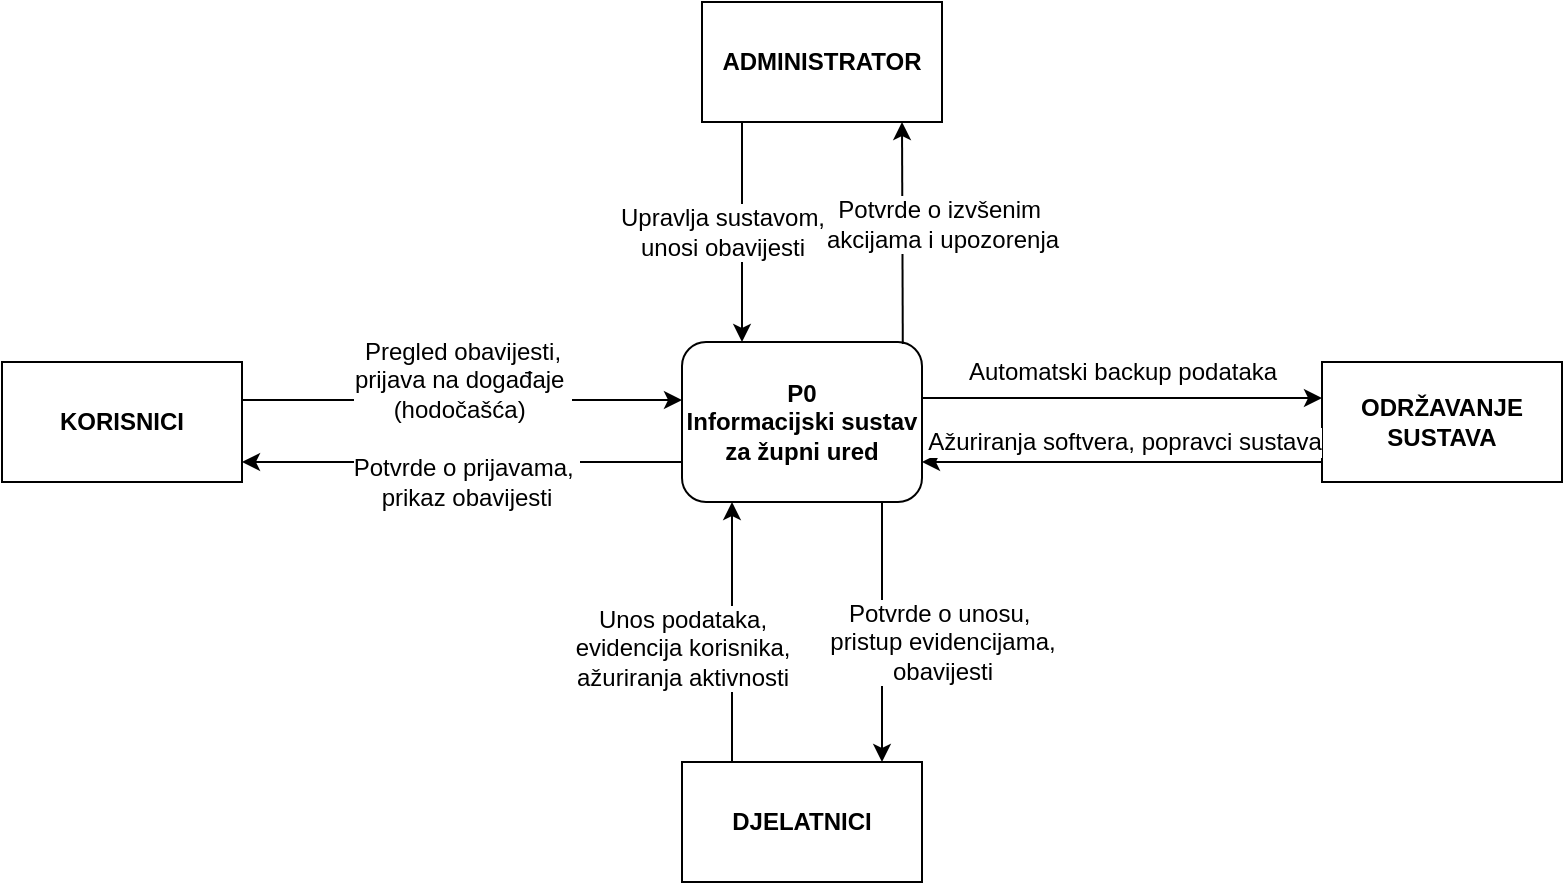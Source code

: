 <mxfile version="27.0.6">
  <diagram name="Page-1" id="UW2ImWDbLDdc1KYBRxbe">
    <mxGraphModel dx="1226" dy="661" grid="1" gridSize="10" guides="1" tooltips="1" connect="1" arrows="1" fold="1" page="1" pageScale="1" pageWidth="850" pageHeight="1100" math="0" shadow="0">
      <root>
        <mxCell id="0" />
        <mxCell id="1" parent="0" />
        <mxCell id="8UEbDqk-dIBro4yHKkm--70" value="&lt;b&gt;ADMINISTRATOR&lt;/b&gt;" style="rounded=0;whiteSpace=wrap;html=1;" vertex="1" parent="1">
          <mxGeometry x="420" y="430" width="120" height="60" as="geometry" />
        </mxCell>
        <mxCell id="8UEbDqk-dIBro4yHKkm--71" value="" style="edgeStyle=orthogonalEdgeStyle;rounded=0;orthogonalLoop=1;jettySize=auto;html=1;entryX=0.75;entryY=0;entryDx=0;entryDy=0;" edge="1" parent="1">
          <mxGeometry relative="1" as="geometry">
            <mxPoint x="510.0" y="680" as="sourcePoint" />
            <mxPoint x="510.0" y="810" as="targetPoint" />
          </mxGeometry>
        </mxCell>
        <mxCell id="8UEbDqk-dIBro4yHKkm--72" value="&lt;span style=&quot;font-size: 12px;&quot;&gt;Potvrde o unosu,&amp;nbsp;&lt;/span&gt;&lt;div style=&quot;font-size: 12px;&quot;&gt;&lt;span&gt;pristup evidencijama,&lt;/span&gt;&lt;/div&gt;&lt;div style=&quot;font-size: 12px;&quot;&gt;&lt;span&gt;obavijesti&lt;/span&gt;&lt;/div&gt;" style="edgeLabel;html=1;align=center;verticalAlign=middle;resizable=0;points=[];" vertex="1" connectable="0" parent="8UEbDqk-dIBro4yHKkm--71">
          <mxGeometry x="0.011" y="-1" relative="1" as="geometry">
            <mxPoint x="31" y="4" as="offset" />
          </mxGeometry>
        </mxCell>
        <mxCell id="8UEbDqk-dIBro4yHKkm--73" value="P0&lt;div&gt;Informacijski sustav za župni ured&lt;/div&gt;" style="rounded=1;whiteSpace=wrap;html=1;fontStyle=1" vertex="1" parent="1">
          <mxGeometry x="410" y="600" width="120" height="80" as="geometry" />
        </mxCell>
        <mxCell id="8UEbDqk-dIBro4yHKkm--74" value="&lt;b&gt;ODRŽAVANJE SUSTAVA&lt;/b&gt;" style="rounded=0;whiteSpace=wrap;html=1;" vertex="1" parent="1">
          <mxGeometry x="730" y="610" width="120" height="60" as="geometry" />
        </mxCell>
        <mxCell id="8UEbDqk-dIBro4yHKkm--75" value="&lt;b&gt;KORISNICI&lt;/b&gt;" style="rounded=0;whiteSpace=wrap;html=1;" vertex="1" parent="1">
          <mxGeometry x="70" y="610" width="120" height="60" as="geometry" />
        </mxCell>
        <mxCell id="8UEbDqk-dIBro4yHKkm--76" value="" style="endArrow=classic;html=1;rounded=0;exitX=0.92;exitY=0.013;exitDx=0;exitDy=0;exitPerimeter=0;" edge="1" parent="1" source="8UEbDqk-dIBro4yHKkm--73">
          <mxGeometry width="50" height="50" relative="1" as="geometry">
            <mxPoint x="440" y="600" as="sourcePoint" />
            <mxPoint x="520" y="490" as="targetPoint" />
          </mxGeometry>
        </mxCell>
        <mxCell id="8UEbDqk-dIBro4yHKkm--77" value="Potvrde o izvšenim&amp;nbsp;&lt;div&gt;akcijama&amp;nbsp;&lt;span style=&quot;background-color: light-dark(#ffffff, var(--ge-dark-color, #121212)); color: light-dark(rgb(0, 0, 0), rgb(255, 255, 255));&quot;&gt;i upozorenja&lt;/span&gt;&lt;/div&gt;" style="edgeLabel;html=1;align=center;verticalAlign=middle;resizable=0;points=[];rotation=0;fontSize=12;" vertex="1" connectable="0" parent="8UEbDqk-dIBro4yHKkm--76">
          <mxGeometry x="-0.059" y="-1" relative="1" as="geometry">
            <mxPoint x="19" y="-8" as="offset" />
          </mxGeometry>
        </mxCell>
        <mxCell id="8UEbDqk-dIBro4yHKkm--78" value="" style="endArrow=classic;html=1;rounded=0;entryX=0.25;entryY=0;entryDx=0;entryDy=0;" edge="1" parent="1" target="8UEbDqk-dIBro4yHKkm--73">
          <mxGeometry width="50" height="50" relative="1" as="geometry">
            <mxPoint x="440" y="490" as="sourcePoint" />
            <mxPoint x="380" y="590" as="targetPoint" />
            <Array as="points">
              <mxPoint x="440" y="520" />
              <mxPoint x="440" y="540" />
              <mxPoint x="440" y="550" />
            </Array>
          </mxGeometry>
        </mxCell>
        <mxCell id="8UEbDqk-dIBro4yHKkm--79" value="Upravlja sustavom,&lt;div&gt;unosi obavijesti&lt;/div&gt;" style="edgeLabel;html=1;align=center;verticalAlign=middle;resizable=0;points=[];rotation=0;fontSize=12;" vertex="1" connectable="0" parent="8UEbDqk-dIBro4yHKkm--78">
          <mxGeometry x="0.027" y="4" relative="1" as="geometry">
            <mxPoint x="-14" y="-2" as="offset" />
          </mxGeometry>
        </mxCell>
        <mxCell id="8UEbDqk-dIBro4yHKkm--80" value="" style="endArrow=classic;html=1;rounded=0;" edge="1" parent="1">
          <mxGeometry width="50" height="50" relative="1" as="geometry">
            <mxPoint x="190" y="629" as="sourcePoint" />
            <mxPoint x="410" y="629" as="targetPoint" />
          </mxGeometry>
        </mxCell>
        <mxCell id="8UEbDqk-dIBro4yHKkm--81" value="Pregled obavijesti&lt;span style=&quot;background-color: light-dark(#ffffff, var(--ge-dark-color, #121212)); color: light-dark(rgb(0, 0, 0), rgb(255, 255, 255));&quot;&gt;,&lt;/span&gt;&lt;div&gt;&lt;div&gt;prijava na događaje&amp;nbsp;&lt;/div&gt;&lt;div&gt;(hodočašća)&amp;nbsp;&lt;/div&gt;&lt;/div&gt;" style="edgeLabel;html=1;align=center;verticalAlign=middle;resizable=0;points=[];fontSize=12;" vertex="1" connectable="0" parent="8UEbDqk-dIBro4yHKkm--80">
          <mxGeometry x="-0.335" y="4" relative="1" as="geometry">
            <mxPoint x="37" y="-6" as="offset" />
          </mxGeometry>
        </mxCell>
        <mxCell id="8UEbDqk-dIBro4yHKkm--82" value="" style="endArrow=classic;html=1;rounded=0;" edge="1" parent="1">
          <mxGeometry width="50" height="50" relative="1" as="geometry">
            <mxPoint x="410" y="660" as="sourcePoint" />
            <mxPoint x="190" y="660" as="targetPoint" />
          </mxGeometry>
        </mxCell>
        <mxCell id="8UEbDqk-dIBro4yHKkm--83" value="Potvrde o prijavama,&amp;nbsp;&lt;div&gt;prikaz obavijesti&lt;/div&gt;" style="edgeLabel;html=1;align=center;verticalAlign=middle;resizable=0;points=[];fontSize=12;" vertex="1" connectable="0" parent="8UEbDqk-dIBro4yHKkm--82">
          <mxGeometry x="0.375" y="-1" relative="1" as="geometry">
            <mxPoint x="43" y="11" as="offset" />
          </mxGeometry>
        </mxCell>
        <mxCell id="8UEbDqk-dIBro4yHKkm--84" value="" style="endArrow=classic;html=1;rounded=0;" edge="1" parent="1">
          <mxGeometry width="50" height="50" relative="1" as="geometry">
            <mxPoint x="530" y="628" as="sourcePoint" />
            <mxPoint x="730" y="628" as="targetPoint" />
          </mxGeometry>
        </mxCell>
        <mxCell id="8UEbDqk-dIBro4yHKkm--85" value="Automatski backup podataka" style="text;html=1;align=center;verticalAlign=middle;resizable=0;points=[];autosize=1;strokeColor=none;fillColor=none;" vertex="1" parent="1">
          <mxGeometry x="540" y="600" width="180" height="30" as="geometry" />
        </mxCell>
        <mxCell id="8UEbDqk-dIBro4yHKkm--86" value="" style="endArrow=classic;html=1;rounded=0;" edge="1" parent="1">
          <mxGeometry width="50" height="50" relative="1" as="geometry">
            <mxPoint x="730" y="660" as="sourcePoint" />
            <mxPoint x="530" y="660" as="targetPoint" />
          </mxGeometry>
        </mxCell>
        <mxCell id="8UEbDqk-dIBro4yHKkm--87" value="Ažuriranja softvera, popravci sustava" style="edgeLabel;html=1;align=center;verticalAlign=middle;resizable=0;points=[];fontSize=12;" vertex="1" connectable="0" parent="8UEbDqk-dIBro4yHKkm--86">
          <mxGeometry x="0.196" y="-4" relative="1" as="geometry">
            <mxPoint x="20" y="-6" as="offset" />
          </mxGeometry>
        </mxCell>
        <mxCell id="8UEbDqk-dIBro4yHKkm--88" value="" style="edgeStyle=orthogonalEdgeStyle;rounded=0;orthogonalLoop=1;jettySize=auto;html=1;exitX=0.25;exitY=0;exitDx=0;exitDy=0;" edge="1" parent="1">
          <mxGeometry relative="1" as="geometry">
            <mxPoint x="430" y="810" as="sourcePoint" />
            <mxPoint x="435" y="680" as="targetPoint" />
            <Array as="points">
              <mxPoint x="435" y="810" />
            </Array>
          </mxGeometry>
        </mxCell>
        <mxCell id="8UEbDqk-dIBro4yHKkm--89" value="Unos podataka,&lt;div&gt;evidencija korisnika,&lt;/div&gt;&lt;div&gt;ažuriranja aktivnosti&lt;/div&gt;" style="edgeLabel;html=1;align=center;verticalAlign=middle;resizable=0;points=[];fontSize=12;" vertex="1" connectable="0" parent="8UEbDqk-dIBro4yHKkm--88">
          <mxGeometry x="0.26" y="5" relative="1" as="geometry">
            <mxPoint x="-20" y="23" as="offset" />
          </mxGeometry>
        </mxCell>
        <mxCell id="8UEbDqk-dIBro4yHKkm--90" value="&lt;b&gt;DJELATNICI&lt;/b&gt;" style="rounded=0;whiteSpace=wrap;html=1;" vertex="1" parent="1">
          <mxGeometry x="410" y="810" width="120" height="60" as="geometry" />
        </mxCell>
      </root>
    </mxGraphModel>
  </diagram>
</mxfile>
